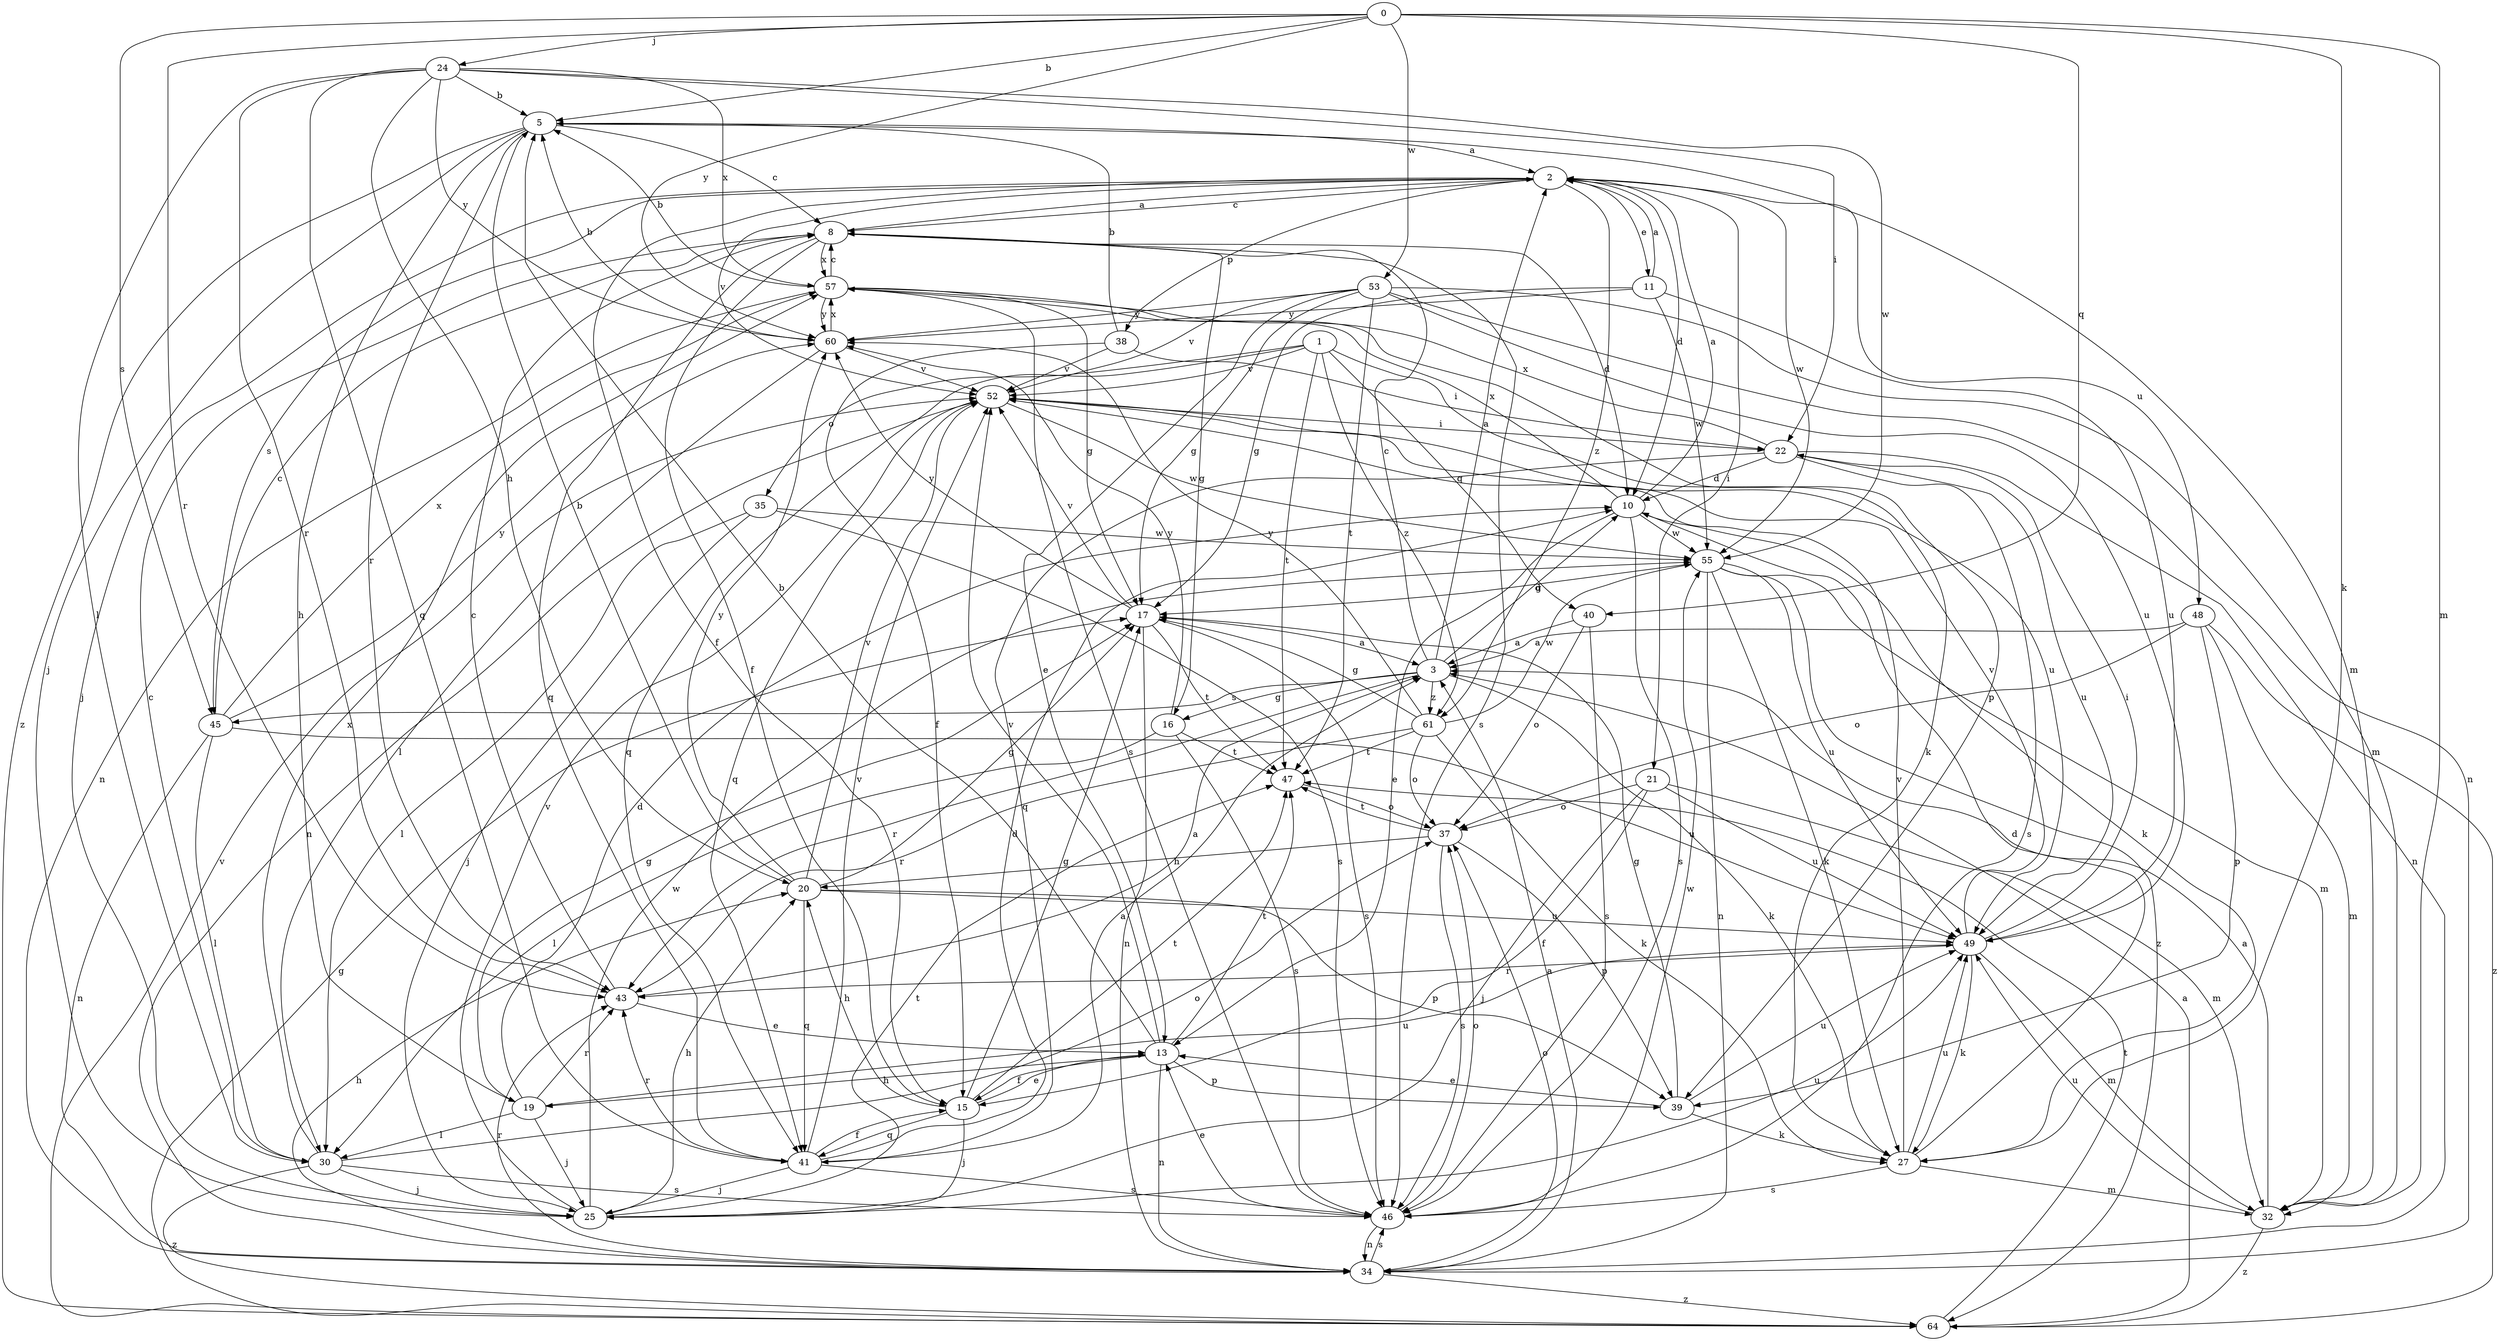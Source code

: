 strict digraph  {
0;
1;
2;
3;
5;
8;
10;
11;
13;
15;
16;
17;
19;
20;
21;
22;
24;
25;
27;
30;
32;
34;
35;
37;
38;
39;
40;
41;
43;
45;
46;
47;
48;
49;
52;
53;
55;
57;
60;
61;
64;
0 -> 5  [label=b];
0 -> 24  [label=j];
0 -> 27  [label=k];
0 -> 32  [label=m];
0 -> 40  [label=q];
0 -> 43  [label=r];
0 -> 45  [label=s];
0 -> 53  [label=w];
0 -> 60  [label=y];
1 -> 27  [label=k];
1 -> 35  [label=o];
1 -> 40  [label=q];
1 -> 41  [label=q];
1 -> 47  [label=t];
1 -> 52  [label=v];
1 -> 61  [label=z];
2 -> 8  [label=c];
2 -> 10  [label=d];
2 -> 11  [label=e];
2 -> 15  [label=f];
2 -> 21  [label=i];
2 -> 25  [label=j];
2 -> 38  [label=p];
2 -> 45  [label=s];
2 -> 48  [label=u];
2 -> 52  [label=v];
2 -> 55  [label=w];
2 -> 61  [label=z];
3 -> 2  [label=a];
3 -> 8  [label=c];
3 -> 10  [label=d];
3 -> 16  [label=g];
3 -> 27  [label=k];
3 -> 43  [label=r];
3 -> 45  [label=s];
3 -> 61  [label=z];
5 -> 2  [label=a];
5 -> 8  [label=c];
5 -> 19  [label=h];
5 -> 25  [label=j];
5 -> 32  [label=m];
5 -> 43  [label=r];
5 -> 64  [label=z];
8 -> 2  [label=a];
8 -> 10  [label=d];
8 -> 15  [label=f];
8 -> 16  [label=g];
8 -> 41  [label=q];
8 -> 46  [label=s];
8 -> 57  [label=x];
10 -> 2  [label=a];
10 -> 13  [label=e];
10 -> 27  [label=k];
10 -> 46  [label=s];
10 -> 55  [label=w];
10 -> 57  [label=x];
11 -> 2  [label=a];
11 -> 17  [label=g];
11 -> 49  [label=u];
11 -> 55  [label=w];
11 -> 60  [label=y];
13 -> 5  [label=b];
13 -> 15  [label=f];
13 -> 19  [label=h];
13 -> 34  [label=n];
13 -> 39  [label=p];
13 -> 47  [label=t];
13 -> 52  [label=v];
15 -> 13  [label=e];
15 -> 17  [label=g];
15 -> 20  [label=h];
15 -> 25  [label=j];
15 -> 41  [label=q];
15 -> 47  [label=t];
16 -> 30  [label=l];
16 -> 46  [label=s];
16 -> 47  [label=t];
16 -> 60  [label=y];
17 -> 3  [label=a];
17 -> 34  [label=n];
17 -> 46  [label=s];
17 -> 47  [label=t];
17 -> 52  [label=v];
17 -> 60  [label=y];
19 -> 10  [label=d];
19 -> 17  [label=g];
19 -> 25  [label=j];
19 -> 30  [label=l];
19 -> 43  [label=r];
19 -> 49  [label=u];
20 -> 5  [label=b];
20 -> 17  [label=g];
20 -> 39  [label=p];
20 -> 41  [label=q];
20 -> 49  [label=u];
20 -> 52  [label=v];
20 -> 60  [label=y];
21 -> 15  [label=f];
21 -> 25  [label=j];
21 -> 32  [label=m];
21 -> 37  [label=o];
21 -> 49  [label=u];
22 -> 10  [label=d];
22 -> 34  [label=n];
22 -> 41  [label=q];
22 -> 46  [label=s];
22 -> 49  [label=u];
22 -> 57  [label=x];
24 -> 5  [label=b];
24 -> 20  [label=h];
24 -> 22  [label=i];
24 -> 30  [label=l];
24 -> 41  [label=q];
24 -> 43  [label=r];
24 -> 55  [label=w];
24 -> 57  [label=x];
24 -> 60  [label=y];
25 -> 20  [label=h];
25 -> 47  [label=t];
25 -> 49  [label=u];
25 -> 52  [label=v];
25 -> 55  [label=w];
27 -> 10  [label=d];
27 -> 32  [label=m];
27 -> 46  [label=s];
27 -> 49  [label=u];
27 -> 52  [label=v];
30 -> 8  [label=c];
30 -> 25  [label=j];
30 -> 37  [label=o];
30 -> 46  [label=s];
30 -> 57  [label=x];
30 -> 64  [label=z];
32 -> 3  [label=a];
32 -> 49  [label=u];
32 -> 64  [label=z];
34 -> 3  [label=a];
34 -> 20  [label=h];
34 -> 37  [label=o];
34 -> 43  [label=r];
34 -> 46  [label=s];
34 -> 64  [label=z];
35 -> 25  [label=j];
35 -> 30  [label=l];
35 -> 46  [label=s];
35 -> 55  [label=w];
37 -> 20  [label=h];
37 -> 39  [label=p];
37 -> 46  [label=s];
37 -> 47  [label=t];
38 -> 5  [label=b];
38 -> 15  [label=f];
38 -> 22  [label=i];
38 -> 52  [label=v];
39 -> 13  [label=e];
39 -> 17  [label=g];
39 -> 27  [label=k];
39 -> 49  [label=u];
40 -> 3  [label=a];
40 -> 37  [label=o];
40 -> 46  [label=s];
41 -> 3  [label=a];
41 -> 10  [label=d];
41 -> 15  [label=f];
41 -> 25  [label=j];
41 -> 43  [label=r];
41 -> 46  [label=s];
41 -> 52  [label=v];
43 -> 3  [label=a];
43 -> 8  [label=c];
43 -> 13  [label=e];
45 -> 8  [label=c];
45 -> 30  [label=l];
45 -> 34  [label=n];
45 -> 49  [label=u];
45 -> 57  [label=x];
45 -> 60  [label=y];
46 -> 13  [label=e];
46 -> 34  [label=n];
46 -> 37  [label=o];
46 -> 55  [label=w];
47 -> 37  [label=o];
48 -> 3  [label=a];
48 -> 32  [label=m];
48 -> 37  [label=o];
48 -> 39  [label=p];
48 -> 64  [label=z];
49 -> 22  [label=i];
49 -> 27  [label=k];
49 -> 32  [label=m];
49 -> 43  [label=r];
49 -> 52  [label=v];
52 -> 22  [label=i];
52 -> 34  [label=n];
52 -> 41  [label=q];
52 -> 49  [label=u];
52 -> 55  [label=w];
53 -> 13  [label=e];
53 -> 17  [label=g];
53 -> 32  [label=m];
53 -> 34  [label=n];
53 -> 47  [label=t];
53 -> 49  [label=u];
53 -> 52  [label=v];
53 -> 60  [label=y];
55 -> 17  [label=g];
55 -> 27  [label=k];
55 -> 32  [label=m];
55 -> 34  [label=n];
55 -> 49  [label=u];
55 -> 64  [label=z];
57 -> 5  [label=b];
57 -> 8  [label=c];
57 -> 17  [label=g];
57 -> 34  [label=n];
57 -> 39  [label=p];
57 -> 46  [label=s];
57 -> 60  [label=y];
60 -> 5  [label=b];
60 -> 30  [label=l];
60 -> 52  [label=v];
60 -> 57  [label=x];
61 -> 17  [label=g];
61 -> 27  [label=k];
61 -> 37  [label=o];
61 -> 43  [label=r];
61 -> 47  [label=t];
61 -> 55  [label=w];
61 -> 60  [label=y];
64 -> 3  [label=a];
64 -> 17  [label=g];
64 -> 47  [label=t];
64 -> 52  [label=v];
}
